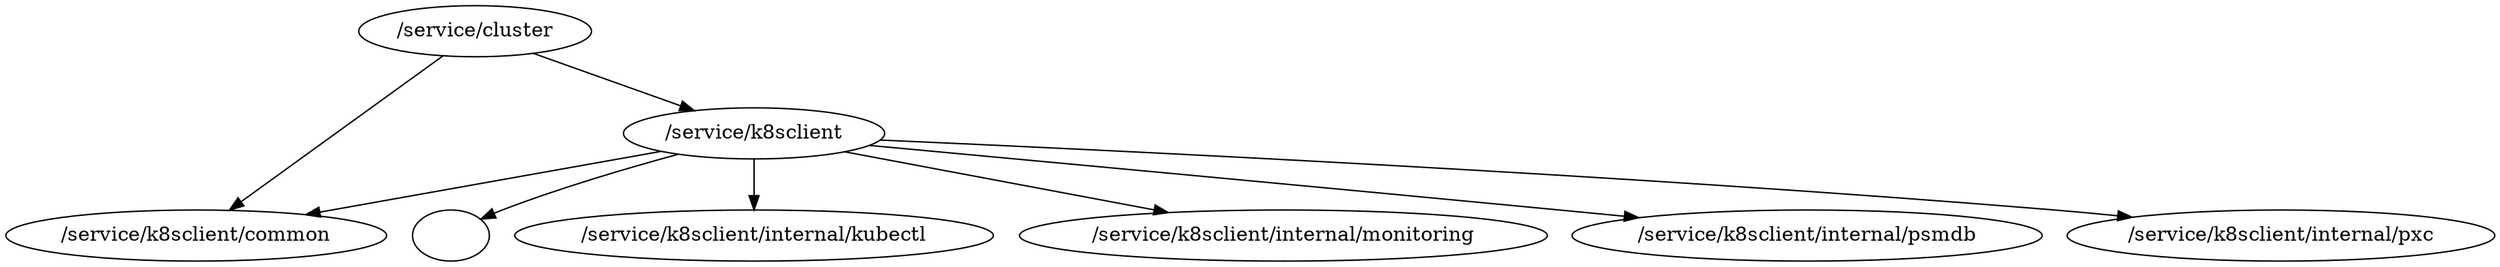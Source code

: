 digraph packages {
	"/service/cluster" -> "/service/k8sclient";
	"/service/cluster" -> "/service/k8sclient/common";
	"/service/k8sclient" -> "";
	"/service/k8sclient" -> "/service/k8sclient/common";
	"/service/k8sclient" -> "/service/k8sclient/internal/kubectl";
	"/service/k8sclient" -> "/service/k8sclient/internal/monitoring";
	"/service/k8sclient" -> "/service/k8sclient/internal/psmdb";
	"/service/k8sclient" -> "/service/k8sclient/internal/pxc";
}
